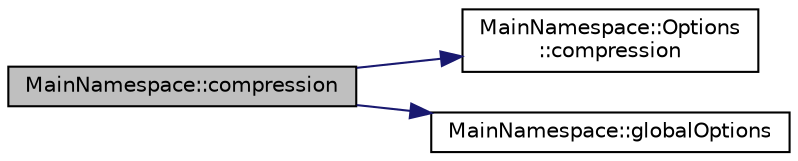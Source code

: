 digraph "MainNamespace::compression"
{
 // INTERACTIVE_SVG=YES
 // LATEX_PDF_SIZE
  edge [fontname="Helvetica",fontsize="10",labelfontname="Helvetica",labelfontsize="10"];
  node [fontname="Helvetica",fontsize="10",shape=record];
  rankdir="LR";
  Node1 [label="MainNamespace::compression",height=0.2,width=0.4,color="black", fillcolor="grey75", style="filled", fontcolor="black",tooltip=" "];
  Node1 -> Node2 [color="midnightblue",fontsize="10",style="solid",fontname="Helvetica"];
  Node2 [label="MainNamespace::Options\l::compression",height=0.2,width=0.4,color="black", fillcolor="white", style="filled",URL="$struct_main_namespace_1_1_options.html#a5cd38f1f1910859a4ab3075a3981cd00",tooltip=" "];
  Node1 -> Node3 [color="midnightblue",fontsize="10",style="solid",fontname="Helvetica"];
  Node3 [label="MainNamespace::globalOptions",height=0.2,width=0.4,color="black", fillcolor="white", style="filled",URL="$namespace_main_namespace.html#a6fd76e14adc7d23a9822334cb389b369",tooltip=" "];
}
